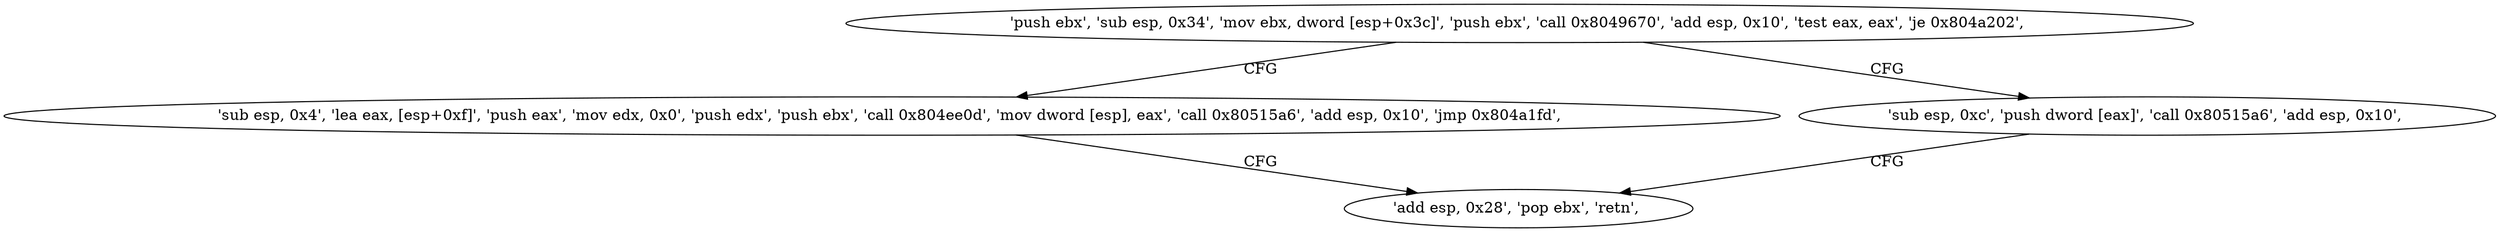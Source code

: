 digraph "func" {
"134521307" [label = "'push ebx', 'sub esp, 0x34', 'mov ebx, dword [esp+0x3c]', 'push ebx', 'call 0x8049670', 'add esp, 0x10', 'test eax, eax', 'je 0x804a202', " ]
"134521346" [label = "'sub esp, 0x4', 'lea eax, [esp+0xf]', 'push eax', 'mov edx, 0x0', 'push edx', 'push ebx', 'call 0x804ee0d', 'mov dword [esp], eax', 'call 0x80515a6', 'add esp, 0x10', 'jmp 0x804a1fd', " ]
"134521328" [label = "'sub esp, 0xc', 'push dword [eax]', 'call 0x80515a6', 'add esp, 0x10', " ]
"134521341" [label = "'add esp, 0x28', 'pop ebx', 'retn', " ]
"134521307" -> "134521346" [ label = "CFG" ]
"134521307" -> "134521328" [ label = "CFG" ]
"134521346" -> "134521341" [ label = "CFG" ]
"134521328" -> "134521341" [ label = "CFG" ]
}
